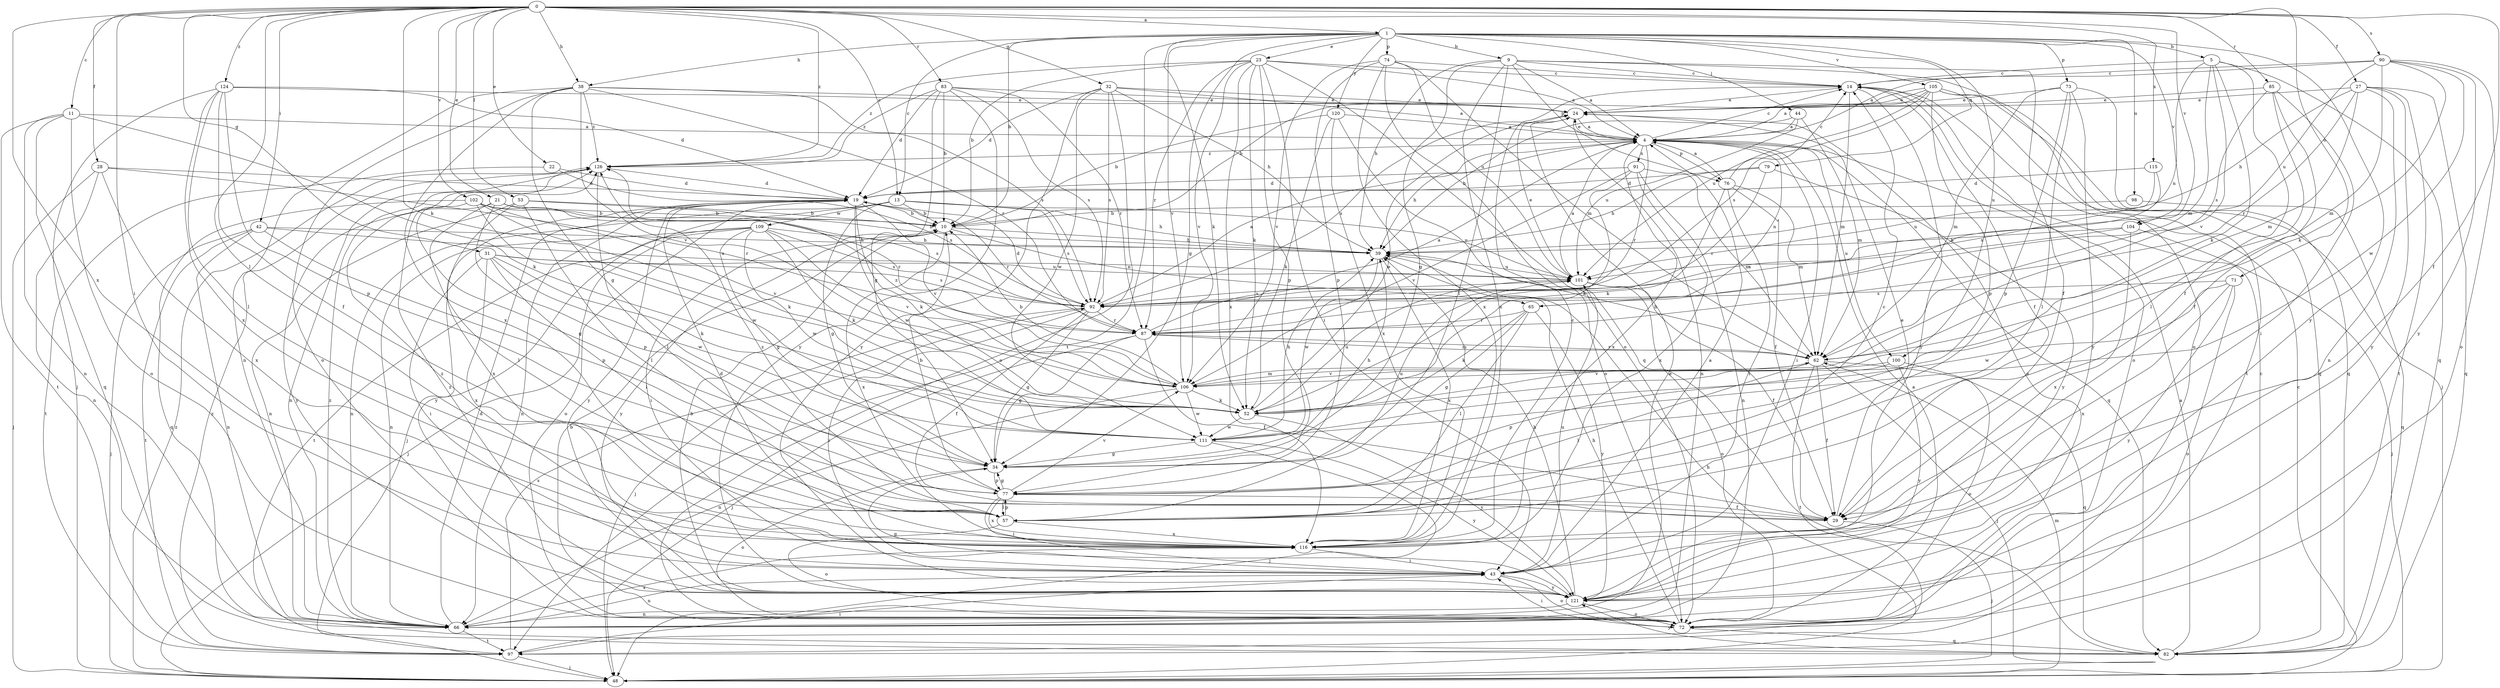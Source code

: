 strict digraph  {
0;
1;
4;
5;
9;
10;
11;
13;
14;
19;
21;
22;
23;
24;
27;
28;
29;
31;
32;
34;
38;
39;
42;
43;
44;
48;
52;
53;
57;
62;
65;
66;
71;
72;
73;
74;
76;
77;
79;
82;
83;
85;
87;
90;
91;
92;
97;
98;
100;
101;
102;
104;
105;
106;
109;
111;
115;
116;
120;
121;
124;
126;
0 -> 1  [label=a];
0 -> 11  [label=c];
0 -> 13  [label=c];
0 -> 21  [label=e];
0 -> 22  [label=e];
0 -> 27  [label=f];
0 -> 28  [label=f];
0 -> 29  [label=f];
0 -> 31  [label=g];
0 -> 32  [label=g];
0 -> 38  [label=h];
0 -> 42  [label=i];
0 -> 43  [label=i];
0 -> 52  [label=k];
0 -> 53  [label=l];
0 -> 57  [label=l];
0 -> 71  [label=o];
0 -> 83  [label=r];
0 -> 85  [label=r];
0 -> 90  [label=s];
0 -> 102  [label=v];
0 -> 104  [label=v];
0 -> 115  [label=x];
0 -> 116  [label=x];
0 -> 124  [label=z];
0 -> 126  [label=z];
1 -> 5  [label=b];
1 -> 9  [label=b];
1 -> 10  [label=b];
1 -> 13  [label=c];
1 -> 23  [label=e];
1 -> 34  [label=g];
1 -> 38  [label=h];
1 -> 44  [label=j];
1 -> 52  [label=k];
1 -> 73  [label=p];
1 -> 74  [label=p];
1 -> 79  [label=q];
1 -> 97  [label=t];
1 -> 98  [label=u];
1 -> 100  [label=u];
1 -> 104  [label=v];
1 -> 105  [label=v];
1 -> 106  [label=v];
1 -> 120  [label=y];
1 -> 121  [label=y];
4 -> 14  [label=c];
4 -> 24  [label=e];
4 -> 39  [label=h];
4 -> 43  [label=i];
4 -> 65  [label=n];
4 -> 76  [label=p];
4 -> 82  [label=q];
4 -> 87  [label=r];
4 -> 91  [label=s];
4 -> 100  [label=u];
4 -> 116  [label=x];
4 -> 126  [label=z];
5 -> 14  [label=c];
5 -> 29  [label=f];
5 -> 52  [label=k];
5 -> 62  [label=m];
5 -> 65  [label=n];
5 -> 82  [label=q];
5 -> 106  [label=v];
9 -> 4  [label=a];
9 -> 14  [label=c];
9 -> 29  [label=f];
9 -> 34  [label=g];
9 -> 39  [label=h];
9 -> 57  [label=l];
9 -> 72  [label=o];
9 -> 76  [label=p];
9 -> 116  [label=x];
10 -> 39  [label=h];
10 -> 43  [label=i];
10 -> 65  [label=n];
10 -> 116  [label=x];
10 -> 121  [label=y];
11 -> 4  [label=a];
11 -> 52  [label=k];
11 -> 66  [label=n];
11 -> 72  [label=o];
11 -> 82  [label=q];
11 -> 97  [label=t];
13 -> 10  [label=b];
13 -> 34  [label=g];
13 -> 39  [label=h];
13 -> 66  [label=n];
13 -> 92  [label=s];
13 -> 101  [label=u];
13 -> 109  [label=w];
13 -> 121  [label=y];
14 -> 24  [label=e];
14 -> 29  [label=f];
14 -> 62  [label=m];
14 -> 72  [label=o];
14 -> 121  [label=y];
19 -> 10  [label=b];
19 -> 48  [label=j];
19 -> 52  [label=k];
19 -> 66  [label=n];
19 -> 72  [label=o];
19 -> 87  [label=r];
19 -> 106  [label=v];
19 -> 111  [label=w];
19 -> 121  [label=y];
21 -> 10  [label=b];
21 -> 57  [label=l];
21 -> 77  [label=p];
21 -> 87  [label=r];
21 -> 121  [label=y];
22 -> 19  [label=d];
22 -> 92  [label=s];
22 -> 97  [label=t];
23 -> 4  [label=a];
23 -> 10  [label=b];
23 -> 14  [label=c];
23 -> 43  [label=i];
23 -> 52  [label=k];
23 -> 77  [label=p];
23 -> 82  [label=q];
23 -> 87  [label=r];
23 -> 106  [label=v];
23 -> 116  [label=x];
23 -> 126  [label=z];
24 -> 4  [label=a];
24 -> 66  [label=n];
24 -> 92  [label=s];
27 -> 24  [label=e];
27 -> 39  [label=h];
27 -> 62  [label=m];
27 -> 66  [label=n];
27 -> 82  [label=q];
27 -> 87  [label=r];
27 -> 97  [label=t];
27 -> 121  [label=y];
28 -> 19  [label=d];
28 -> 48  [label=j];
28 -> 66  [label=n];
28 -> 87  [label=r];
28 -> 116  [label=x];
29 -> 24  [label=e];
29 -> 48  [label=j];
29 -> 126  [label=z];
31 -> 43  [label=i];
31 -> 52  [label=k];
31 -> 57  [label=l];
31 -> 92  [label=s];
31 -> 101  [label=u];
31 -> 111  [label=w];
31 -> 116  [label=x];
32 -> 4  [label=a];
32 -> 19  [label=d];
32 -> 24  [label=e];
32 -> 39  [label=h];
32 -> 72  [label=o];
32 -> 92  [label=s];
32 -> 111  [label=w];
32 -> 121  [label=y];
34 -> 39  [label=h];
34 -> 72  [label=o];
34 -> 77  [label=p];
34 -> 101  [label=u];
38 -> 24  [label=e];
38 -> 34  [label=g];
38 -> 66  [label=n];
38 -> 72  [label=o];
38 -> 87  [label=r];
38 -> 92  [label=s];
38 -> 106  [label=v];
38 -> 116  [label=x];
38 -> 126  [label=z];
39 -> 101  [label=u];
39 -> 111  [label=w];
39 -> 116  [label=x];
42 -> 39  [label=h];
42 -> 48  [label=j];
42 -> 66  [label=n];
42 -> 77  [label=p];
42 -> 97  [label=t];
42 -> 101  [label=u];
43 -> 4  [label=a];
43 -> 66  [label=n];
43 -> 72  [label=o];
43 -> 101  [label=u];
43 -> 121  [label=y];
43 -> 126  [label=z];
44 -> 4  [label=a];
44 -> 39  [label=h];
44 -> 62  [label=m];
44 -> 101  [label=u];
48 -> 14  [label=c];
48 -> 39  [label=h];
48 -> 62  [label=m];
48 -> 126  [label=z];
52 -> 24  [label=e];
52 -> 101  [label=u];
52 -> 111  [label=w];
52 -> 121  [label=y];
53 -> 10  [label=b];
53 -> 39  [label=h];
53 -> 57  [label=l];
53 -> 66  [label=n];
53 -> 116  [label=x];
57 -> 14  [label=c];
57 -> 72  [label=o];
57 -> 77  [label=p];
57 -> 116  [label=x];
62 -> 29  [label=f];
62 -> 39  [label=h];
62 -> 48  [label=j];
62 -> 57  [label=l];
62 -> 82  [label=q];
62 -> 87  [label=r];
62 -> 97  [label=t];
62 -> 106  [label=v];
65 -> 34  [label=g];
65 -> 52  [label=k];
65 -> 57  [label=l];
65 -> 87  [label=r];
65 -> 121  [label=y];
66 -> 19  [label=d];
66 -> 24  [label=e];
66 -> 97  [label=t];
66 -> 116  [label=x];
66 -> 126  [label=z];
71 -> 72  [label=o];
71 -> 92  [label=s];
71 -> 111  [label=w];
71 -> 116  [label=x];
71 -> 121  [label=y];
72 -> 4  [label=a];
72 -> 10  [label=b];
72 -> 24  [label=e];
72 -> 39  [label=h];
72 -> 43  [label=i];
72 -> 82  [label=q];
73 -> 24  [label=e];
73 -> 57  [label=l];
73 -> 62  [label=m];
73 -> 77  [label=p];
73 -> 82  [label=q];
73 -> 121  [label=y];
74 -> 14  [label=c];
74 -> 62  [label=m];
74 -> 72  [label=o];
74 -> 77  [label=p];
74 -> 101  [label=u];
74 -> 106  [label=v];
74 -> 116  [label=x];
76 -> 4  [label=a];
76 -> 14  [label=c];
76 -> 29  [label=f];
76 -> 43  [label=i];
76 -> 52  [label=k];
76 -> 62  [label=m];
77 -> 10  [label=b];
77 -> 29  [label=f];
77 -> 34  [label=g];
77 -> 43  [label=i];
77 -> 57  [label=l];
77 -> 106  [label=v];
77 -> 116  [label=x];
79 -> 19  [label=d];
79 -> 39  [label=h];
79 -> 87  [label=r];
79 -> 121  [label=y];
82 -> 4  [label=a];
82 -> 14  [label=c];
82 -> 121  [label=y];
83 -> 10  [label=b];
83 -> 19  [label=d];
83 -> 24  [label=e];
83 -> 34  [label=g];
83 -> 87  [label=r];
83 -> 92  [label=s];
83 -> 121  [label=y];
83 -> 126  [label=z];
85 -> 24  [label=e];
85 -> 29  [label=f];
85 -> 43  [label=i];
85 -> 57  [label=l];
85 -> 92  [label=s];
87 -> 4  [label=a];
87 -> 29  [label=f];
87 -> 34  [label=g];
87 -> 48  [label=j];
87 -> 62  [label=m];
90 -> 4  [label=a];
90 -> 14  [label=c];
90 -> 52  [label=k];
90 -> 62  [label=m];
90 -> 72  [label=o];
90 -> 101  [label=u];
90 -> 111  [label=w];
90 -> 121  [label=y];
91 -> 19  [label=d];
91 -> 52  [label=k];
91 -> 62  [label=m];
91 -> 66  [label=n];
91 -> 106  [label=v];
91 -> 116  [label=x];
92 -> 4  [label=a];
92 -> 19  [label=d];
92 -> 29  [label=f];
92 -> 34  [label=g];
92 -> 43  [label=i];
92 -> 48  [label=j];
92 -> 87  [label=r];
97 -> 43  [label=i];
97 -> 48  [label=j];
97 -> 92  [label=s];
97 -> 126  [label=z];
98 -> 10  [label=b];
98 -> 82  [label=q];
100 -> 72  [label=o];
100 -> 77  [label=p];
100 -> 106  [label=v];
100 -> 121  [label=y];
101 -> 4  [label=a];
101 -> 24  [label=e];
101 -> 29  [label=f];
101 -> 72  [label=o];
101 -> 92  [label=s];
102 -> 10  [label=b];
102 -> 34  [label=g];
102 -> 52  [label=k];
102 -> 82  [label=q];
102 -> 92  [label=s];
102 -> 106  [label=v];
102 -> 111  [label=w];
104 -> 39  [label=h];
104 -> 48  [label=j];
104 -> 92  [label=s];
104 -> 116  [label=x];
105 -> 4  [label=a];
105 -> 10  [label=b];
105 -> 24  [label=e];
105 -> 48  [label=j];
105 -> 77  [label=p];
105 -> 82  [label=q];
105 -> 92  [label=s];
105 -> 97  [label=t];
105 -> 101  [label=u];
106 -> 10  [label=b];
106 -> 52  [label=k];
106 -> 62  [label=m];
106 -> 66  [label=n];
106 -> 111  [label=w];
106 -> 126  [label=z];
109 -> 34  [label=g];
109 -> 39  [label=h];
109 -> 48  [label=j];
109 -> 52  [label=k];
109 -> 66  [label=n];
109 -> 92  [label=s];
109 -> 97  [label=t];
109 -> 106  [label=v];
109 -> 111  [label=w];
111 -> 34  [label=g];
111 -> 39  [label=h];
111 -> 48  [label=j];
111 -> 121  [label=y];
115 -> 19  [label=d];
115 -> 92  [label=s];
115 -> 101  [label=u];
116 -> 14  [label=c];
116 -> 19  [label=d];
116 -> 43  [label=i];
120 -> 4  [label=a];
120 -> 10  [label=b];
120 -> 52  [label=k];
120 -> 72  [label=o];
120 -> 116  [label=x];
121 -> 10  [label=b];
121 -> 34  [label=g];
121 -> 39  [label=h];
121 -> 66  [label=n];
121 -> 72  [label=o];
121 -> 126  [label=z];
124 -> 19  [label=d];
124 -> 24  [label=e];
124 -> 29  [label=f];
124 -> 48  [label=j];
124 -> 57  [label=l];
124 -> 77  [label=p];
124 -> 116  [label=x];
126 -> 19  [label=d];
126 -> 57  [label=l];
126 -> 66  [label=n];
}

